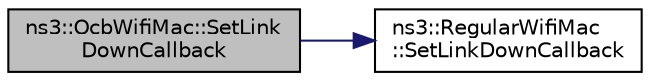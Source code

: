 digraph "ns3::OcbWifiMac::SetLinkDownCallback"
{
 // LATEX_PDF_SIZE
  edge [fontname="Helvetica",fontsize="10",labelfontname="Helvetica",labelfontsize="10"];
  node [fontname="Helvetica",fontsize="10",shape=record];
  rankdir="LR";
  Node1 [label="ns3::OcbWifiMac::SetLink\lDownCallback",height=0.2,width=0.4,color="black", fillcolor="grey75", style="filled", fontcolor="black",tooltip=" "];
  Node1 -> Node2 [color="midnightblue",fontsize="10",style="solid",fontname="Helvetica"];
  Node2 [label="ns3::RegularWifiMac\l::SetLinkDownCallback",height=0.2,width=0.4,color="black", fillcolor="white", style="filled",URL="$classns3_1_1_regular_wifi_mac.html#abdeebd57bb2e06e9756ff8b7310973bf",tooltip=" "];
}
